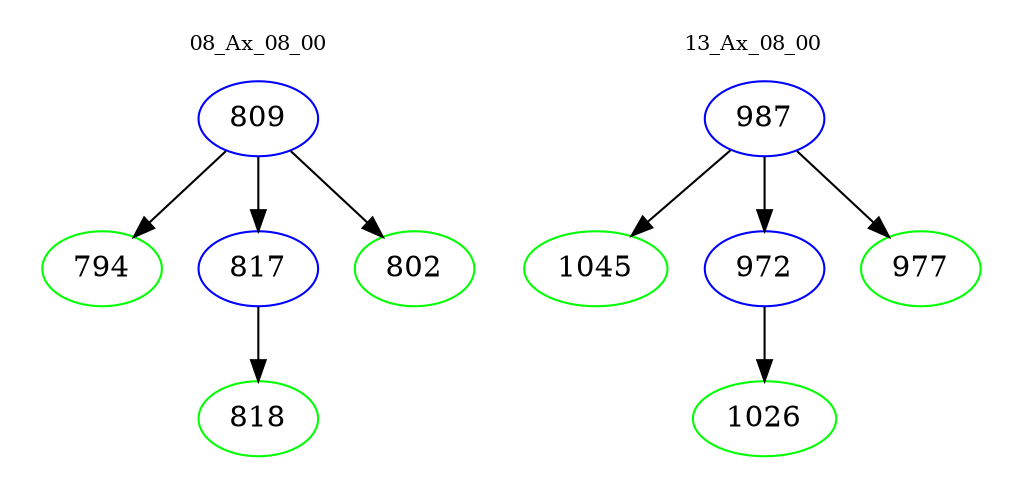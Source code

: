 digraph{
subgraph cluster_0 {
color = white
label = "08_Ax_08_00";
fontsize=10;
T0_809 [label="809", color="blue"]
T0_809 -> T0_794 [color="black"]
T0_794 [label="794", color="green"]
T0_809 -> T0_817 [color="black"]
T0_817 [label="817", color="blue"]
T0_817 -> T0_818 [color="black"]
T0_818 [label="818", color="green"]
T0_809 -> T0_802 [color="black"]
T0_802 [label="802", color="green"]
}
subgraph cluster_1 {
color = white
label = "13_Ax_08_00";
fontsize=10;
T1_987 [label="987", color="blue"]
T1_987 -> T1_1045 [color="black"]
T1_1045 [label="1045", color="green"]
T1_987 -> T1_972 [color="black"]
T1_972 [label="972", color="blue"]
T1_972 -> T1_1026 [color="black"]
T1_1026 [label="1026", color="green"]
T1_987 -> T1_977 [color="black"]
T1_977 [label="977", color="green"]
}
}
